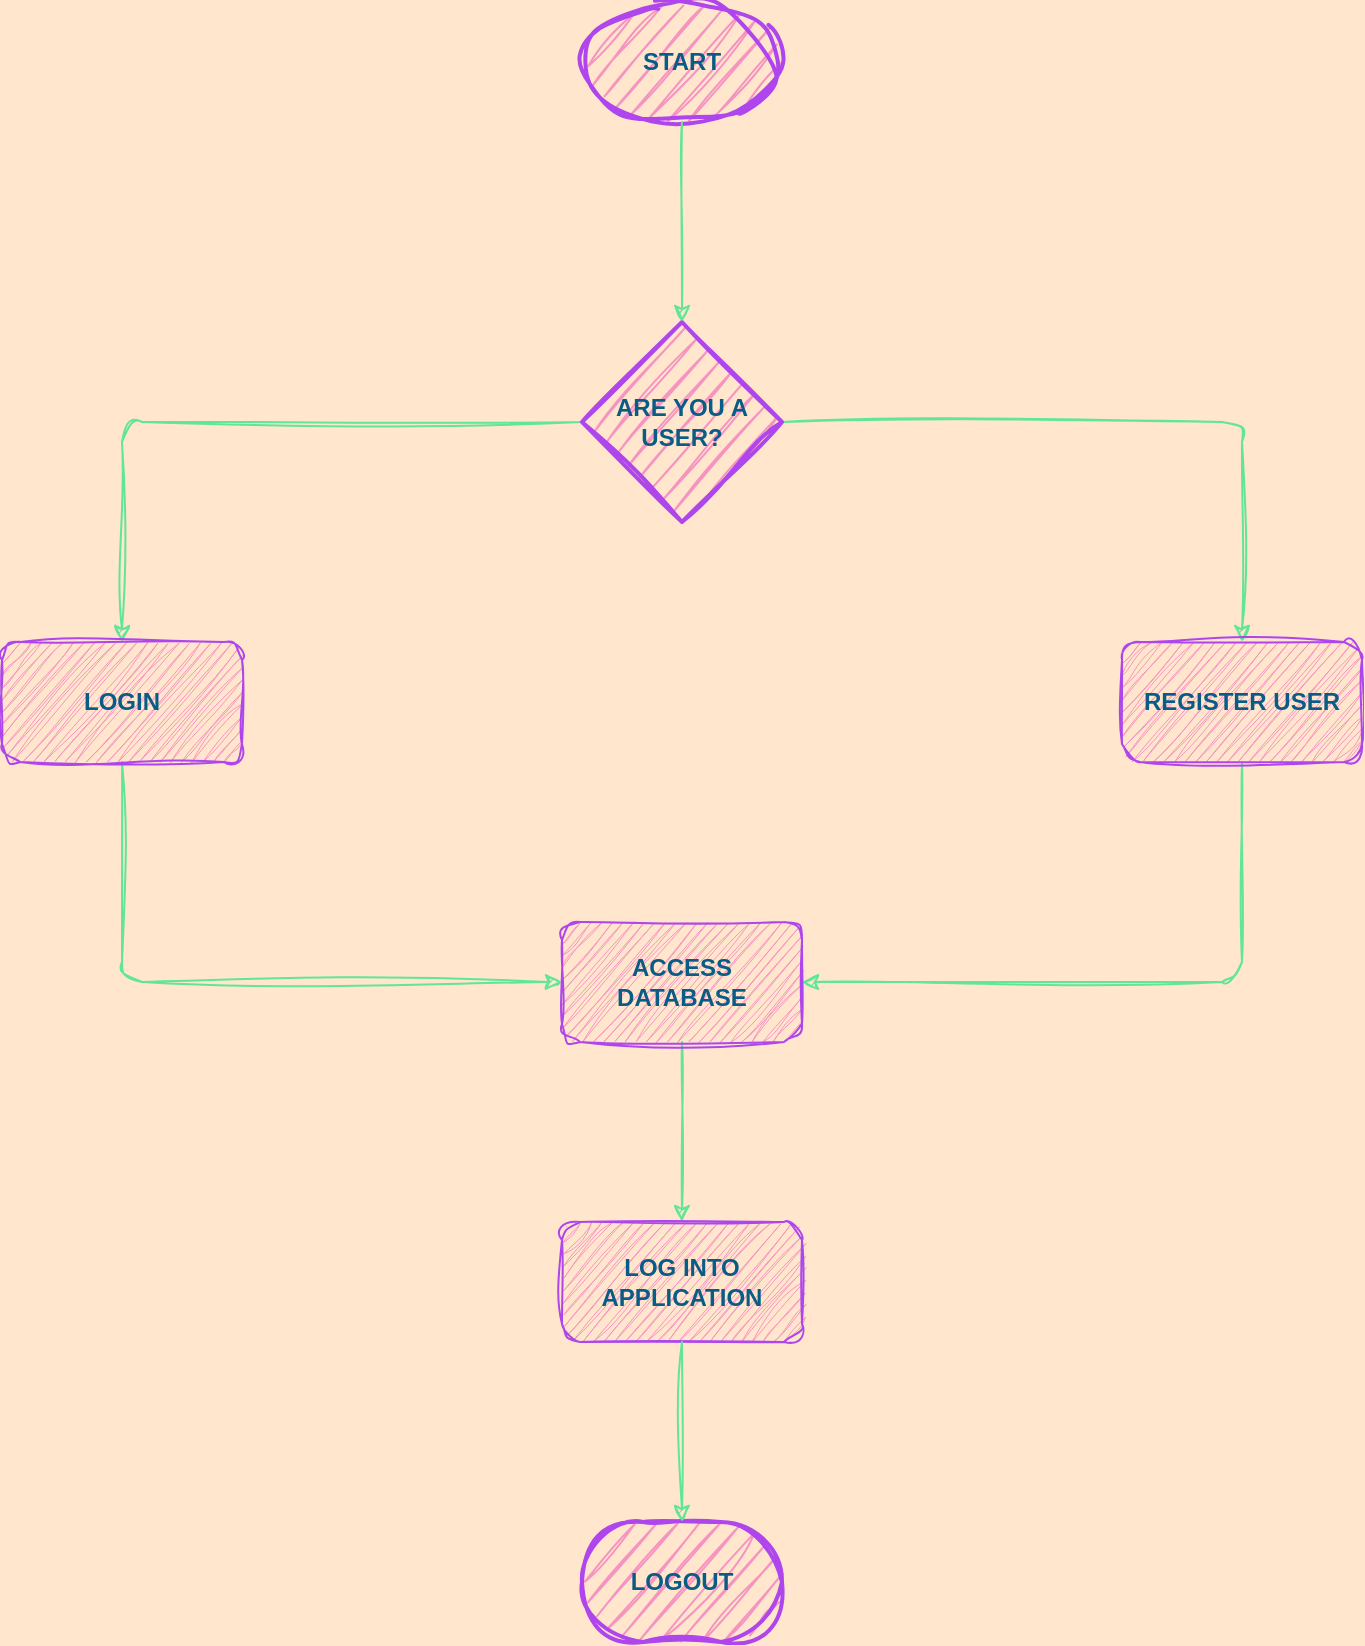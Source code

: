 <mxfile version="22.0.3" type="device" pages="2">
  <diagram name="Flow Diagram" id="a0GbZb3DKCXFi28Fs05z">
    <mxGraphModel dx="836" dy="586" grid="1" gridSize="10" guides="1" tooltips="1" connect="1" arrows="1" fold="1" page="1" pageScale="1" pageWidth="827" pageHeight="1169" background="#FFE6CC" math="0" shadow="0">
      <root>
        <mxCell id="0" />
        <mxCell id="1" parent="0" />
        <mxCell id="JLspe2YtJv0PtMzy74NI-10" style="edgeStyle=orthogonalEdgeStyle;rounded=1;orthogonalLoop=1;jettySize=auto;html=1;entryX=0.5;entryY=0;entryDx=0;entryDy=0;labelBackgroundColor=none;strokeColor=#60E696;fontColor=default;sketch=1;curveFitting=1;jiggle=2;" edge="1" parent="1" source="JLspe2YtJv0PtMzy74NI-2" target="JLspe2YtJv0PtMzy74NI-3">
          <mxGeometry relative="1" as="geometry" />
        </mxCell>
        <mxCell id="JLspe2YtJv0PtMzy74NI-11" style="edgeStyle=orthogonalEdgeStyle;rounded=1;orthogonalLoop=1;jettySize=auto;html=1;entryX=0.5;entryY=0;entryDx=0;entryDy=0;labelBackgroundColor=none;strokeColor=#60E696;fontColor=default;sketch=1;curveFitting=1;jiggle=2;" edge="1" parent="1" source="JLspe2YtJv0PtMzy74NI-2" target="JLspe2YtJv0PtMzy74NI-4">
          <mxGeometry relative="1" as="geometry" />
        </mxCell>
        <mxCell id="JLspe2YtJv0PtMzy74NI-2" value="&lt;b&gt;ARE YOU A USER?&lt;/b&gt;" style="strokeWidth=2;html=1;shape=mxgraph.flowchart.decision;whiteSpace=wrap;labelBackgroundColor=none;fillColor=#F694C1;strokeColor=#AF45ED;fontColor=#095C86;rounded=1;sketch=1;curveFitting=1;jiggle=2;" vertex="1" parent="1">
          <mxGeometry x="350" y="200" width="100" height="100" as="geometry" />
        </mxCell>
        <mxCell id="JLspe2YtJv0PtMzy74NI-12" style="edgeStyle=orthogonalEdgeStyle;rounded=1;orthogonalLoop=1;jettySize=auto;html=1;entryX=0;entryY=0.5;entryDx=0;entryDy=0;exitX=0.5;exitY=1;exitDx=0;exitDy=0;labelBackgroundColor=none;strokeColor=#60E696;fontColor=default;sketch=1;curveFitting=1;jiggle=2;" edge="1" parent="1" source="JLspe2YtJv0PtMzy74NI-3" target="JLspe2YtJv0PtMzy74NI-5">
          <mxGeometry relative="1" as="geometry" />
        </mxCell>
        <mxCell id="JLspe2YtJv0PtMzy74NI-3" value="&lt;b&gt;LOGIN&lt;/b&gt;" style="rounded=1;whiteSpace=wrap;html=1;labelBackgroundColor=none;fillColor=#F694C1;strokeColor=#AF45ED;fontColor=#095C86;sketch=1;curveFitting=1;jiggle=2;" vertex="1" parent="1">
          <mxGeometry x="60" y="360" width="120" height="60" as="geometry" />
        </mxCell>
        <mxCell id="JLspe2YtJv0PtMzy74NI-13" style="edgeStyle=orthogonalEdgeStyle;rounded=1;orthogonalLoop=1;jettySize=auto;html=1;entryX=1;entryY=0.5;entryDx=0;entryDy=0;exitX=0.5;exitY=1;exitDx=0;exitDy=0;labelBackgroundColor=none;strokeColor=#60E696;fontColor=default;sketch=1;curveFitting=1;jiggle=2;" edge="1" parent="1" source="JLspe2YtJv0PtMzy74NI-4" target="JLspe2YtJv0PtMzy74NI-5">
          <mxGeometry relative="1" as="geometry" />
        </mxCell>
        <mxCell id="JLspe2YtJv0PtMzy74NI-4" value="&lt;b&gt;REGISTER USER&lt;/b&gt;" style="rounded=1;whiteSpace=wrap;html=1;labelBackgroundColor=none;fillColor=#F694C1;strokeColor=#AF45ED;fontColor=#095C86;sketch=1;curveFitting=1;jiggle=2;" vertex="1" parent="1">
          <mxGeometry x="620" y="360" width="120" height="60" as="geometry" />
        </mxCell>
        <mxCell id="JLspe2YtJv0PtMzy74NI-14" style="edgeStyle=orthogonalEdgeStyle;rounded=1;orthogonalLoop=1;jettySize=auto;html=1;entryX=0.5;entryY=0;entryDx=0;entryDy=0;labelBackgroundColor=none;strokeColor=#60E696;fontColor=default;sketch=1;curveFitting=1;jiggle=2;" edge="1" parent="1" source="JLspe2YtJv0PtMzy74NI-5" target="JLspe2YtJv0PtMzy74NI-6">
          <mxGeometry relative="1" as="geometry" />
        </mxCell>
        <mxCell id="JLspe2YtJv0PtMzy74NI-5" value="&lt;b&gt;ACCESS DATABASE&lt;/b&gt;" style="rounded=1;whiteSpace=wrap;html=1;labelBackgroundColor=none;fillColor=#F694C1;strokeColor=#AF45ED;fontColor=#095C86;sketch=1;curveFitting=1;jiggle=2;" vertex="1" parent="1">
          <mxGeometry x="340" y="500" width="120" height="60" as="geometry" />
        </mxCell>
        <mxCell id="JLspe2YtJv0PtMzy74NI-6" value="&lt;b&gt;LOG INTO APPLICATION&lt;/b&gt;" style="rounded=1;whiteSpace=wrap;html=1;labelBackgroundColor=none;fillColor=#F694C1;strokeColor=#AF45ED;fontColor=#095C86;sketch=1;curveFitting=1;jiggle=2;" vertex="1" parent="1">
          <mxGeometry x="340" y="650" width="120" height="60" as="geometry" />
        </mxCell>
        <mxCell id="JLspe2YtJv0PtMzy74NI-7" value="&lt;b&gt;START&lt;/b&gt;" style="strokeWidth=2;html=1;shape=mxgraph.flowchart.start_1;whiteSpace=wrap;labelBackgroundColor=none;fillColor=#F694C1;strokeColor=#AF45ED;fontColor=#095C86;rounded=1;sketch=1;curveFitting=1;jiggle=2;" vertex="1" parent="1">
          <mxGeometry x="350" y="40" width="100" height="60" as="geometry" />
        </mxCell>
        <mxCell id="JLspe2YtJv0PtMzy74NI-8" value="&lt;b&gt;LOGOUT&lt;/b&gt;" style="strokeWidth=2;html=1;shape=mxgraph.flowchart.terminator;whiteSpace=wrap;labelBackgroundColor=none;fillColor=#F694C1;strokeColor=#AF45ED;fontColor=#095C86;rounded=1;sketch=1;curveFitting=1;jiggle=2;" vertex="1" parent="1">
          <mxGeometry x="350" y="800" width="100" height="60" as="geometry" />
        </mxCell>
        <mxCell id="JLspe2YtJv0PtMzy74NI-9" style="edgeStyle=orthogonalEdgeStyle;rounded=1;orthogonalLoop=1;jettySize=auto;html=1;entryX=0.5;entryY=0;entryDx=0;entryDy=0;entryPerimeter=0;labelBackgroundColor=none;strokeColor=#60E696;fontColor=default;sketch=1;curveFitting=1;jiggle=2;" edge="1" parent="1" source="JLspe2YtJv0PtMzy74NI-7" target="JLspe2YtJv0PtMzy74NI-2">
          <mxGeometry relative="1" as="geometry" />
        </mxCell>
        <mxCell id="JLspe2YtJv0PtMzy74NI-15" style="edgeStyle=orthogonalEdgeStyle;rounded=1;orthogonalLoop=1;jettySize=auto;html=1;entryX=0.5;entryY=0;entryDx=0;entryDy=0;entryPerimeter=0;labelBackgroundColor=none;strokeColor=#60E696;fontColor=default;sketch=1;curveFitting=1;jiggle=2;" edge="1" parent="1" source="JLspe2YtJv0PtMzy74NI-6" target="JLspe2YtJv0PtMzy74NI-8">
          <mxGeometry relative="1" as="geometry" />
        </mxCell>
      </root>
    </mxGraphModel>
  </diagram>
  <diagram id="_Yv9E4FtxStGPUcQKLlV" name="Sequence Diagram">
    <mxGraphModel dx="1588" dy="1114" grid="1" gridSize="10" guides="1" tooltips="1" connect="1" arrows="1" fold="1" page="1" pageScale="1" pageWidth="1169" pageHeight="827" background="#FFE6CC" math="0" shadow="0">
      <root>
        <mxCell id="0" />
        <mxCell id="1" parent="0" />
        <mxCell id="DnQKXCu1JtyCXO_7YjPu-8" value="USER" style="shape=umlLifeline;perimeter=lifelinePerimeter;whiteSpace=wrap;html=1;container=1;dropTarget=0;collapsible=0;recursiveResize=0;outlineConnect=0;portConstraint=eastwest;newEdgeStyle={&quot;curved&quot;:0,&quot;rounded&quot;:0};participant=umlActor;labelPosition=center;verticalLabelPosition=top;align=center;verticalAlign=bottom;labelBackgroundColor=none;fillColor=#F694C1;strokeColor=#AF45ED;fontColor=#095C86;rounded=1;sketch=1;curveFitting=1;jiggle=2;" vertex="1" parent="1">
          <mxGeometry x="130" y="105" width="20" height="626" as="geometry" />
        </mxCell>
        <mxCell id="DnQKXCu1JtyCXO_7YjPu-15" value="" style="html=1;points=[[0,0,0,0,5],[0,1,0,0,-5],[1,0,0,0,5],[1,1,0,0,-5]];perimeter=orthogonalPerimeter;outlineConnect=0;targetShapes=umlLifeline;portConstraint=eastwest;newEdgeStyle={&quot;curved&quot;:0,&quot;rounded&quot;:0};labelBackgroundColor=none;fillColor=#F694C1;strokeColor=#AF45ED;fontColor=#095C86;rounded=1;sketch=1;curveFitting=1;jiggle=2;" vertex="1" parent="DnQKXCu1JtyCXO_7YjPu-8">
          <mxGeometry x="5" y="40" width="10" height="550" as="geometry" />
        </mxCell>
        <mxCell id="DnQKXCu1JtyCXO_7YjPu-9" value="React Frontend Interface" style="shape=umlLifeline;perimeter=lifelinePerimeter;whiteSpace=wrap;html=1;container=1;dropTarget=0;collapsible=0;recursiveResize=0;outlineConnect=0;portConstraint=eastwest;newEdgeStyle={&quot;curved&quot;:0,&quot;rounded&quot;:0};labelBackgroundColor=none;fillColor=#F694C1;strokeColor=#AF45ED;fontColor=#095C86;rounded=1;sketch=1;curveFitting=1;jiggle=2;" vertex="1" parent="1">
          <mxGeometry x="220" y="96" width="110" height="635" as="geometry" />
        </mxCell>
        <mxCell id="DnQKXCu1JtyCXO_7YjPu-16" value="" style="html=1;points=[[0,0,0,0,5],[0,1,0,0,-5],[1,0,0,0,5],[1,1,0,0,-5]];perimeter=orthogonalPerimeter;outlineConnect=0;targetShapes=umlLifeline;portConstraint=eastwest;newEdgeStyle={&quot;curved&quot;:0,&quot;rounded&quot;:0};labelBackgroundColor=none;fillColor=#F694C1;strokeColor=#AF45ED;fontColor=#095C86;rounded=1;sketch=1;curveFitting=1;jiggle=2;" vertex="1" parent="DnQKXCu1JtyCXO_7YjPu-9">
          <mxGeometry x="50" y="49" width="10" height="551" as="geometry" />
        </mxCell>
        <mxCell id="DnQKXCu1JtyCXO_7YjPu-10" value="Django Backend" style="shape=umlLifeline;perimeter=lifelinePerimeter;whiteSpace=wrap;html=1;container=1;dropTarget=0;collapsible=0;recursiveResize=0;outlineConnect=0;portConstraint=eastwest;newEdgeStyle={&quot;curved&quot;:0,&quot;rounded&quot;:0};labelBackgroundColor=none;fillColor=#F694C1;strokeColor=#AF45ED;fontColor=#095C86;rounded=1;sketch=1;curveFitting=1;jiggle=2;" vertex="1" parent="1">
          <mxGeometry x="400" y="96" width="110" height="635" as="geometry" />
        </mxCell>
        <mxCell id="DnQKXCu1JtyCXO_7YjPu-17" value="" style="html=1;points=[[0,0,0,0,5],[0,1,0,0,-5],[1,0,0,0,5],[1,1,0,0,-5]];perimeter=orthogonalPerimeter;outlineConnect=0;targetShapes=umlLifeline;portConstraint=eastwest;newEdgeStyle={&quot;curved&quot;:0,&quot;rounded&quot;:0};labelBackgroundColor=none;fillColor=#F694C1;strokeColor=#AF45ED;fontColor=#095C86;rounded=1;sketch=1;curveFitting=1;jiggle=2;" vertex="1" parent="DnQKXCu1JtyCXO_7YjPu-10">
          <mxGeometry x="50" y="49" width="10" height="551" as="geometry" />
        </mxCell>
        <mxCell id="DnQKXCu1JtyCXO_7YjPu-11" value="PostgreSQL Database" style="shape=umlLifeline;perimeter=lifelinePerimeter;whiteSpace=wrap;html=1;container=1;dropTarget=0;collapsible=0;recursiveResize=0;outlineConnect=0;portConstraint=eastwest;newEdgeStyle={&quot;curved&quot;:0,&quot;rounded&quot;:0};labelBackgroundColor=none;fillColor=#F694C1;strokeColor=#AF45ED;fontColor=#095C86;rounded=1;sketch=1;curveFitting=1;jiggle=2;" vertex="1" parent="1">
          <mxGeometry x="574.5" y="96" width="110" height="635" as="geometry" />
        </mxCell>
        <mxCell id="DnQKXCu1JtyCXO_7YjPu-18" value="" style="html=1;points=[[0,0,0,0,5],[0,1,0,0,-5],[1,0,0,0,5],[1,1,0,0,-5]];perimeter=orthogonalPerimeter;outlineConnect=0;targetShapes=umlLifeline;portConstraint=eastwest;newEdgeStyle={&quot;curved&quot;:0,&quot;rounded&quot;:0};labelBackgroundColor=none;fillColor=#F694C1;strokeColor=#AF45ED;fontColor=#095C86;rounded=1;sketch=1;curveFitting=1;jiggle=2;" vertex="1" parent="DnQKXCu1JtyCXO_7YjPu-11">
          <mxGeometry x="50.5" y="180" width="10" height="80" as="geometry" />
        </mxCell>
        <mxCell id="DnQKXCu1JtyCXO_7YjPu-33" value="Update Database" style="html=1;align=left;spacingLeft=2;endArrow=block;rounded=1;edgeStyle=orthogonalEdgeStyle;curved=0;rounded=0;labelBackgroundColor=none;strokeColor=#60E696;fontColor=default;sketch=1;curveFitting=1;jiggle=2;" edge="1" target="DnQKXCu1JtyCXO_7YjPu-18" parent="DnQKXCu1JtyCXO_7YjPu-11" source="DnQKXCu1JtyCXO_7YjPu-18">
          <mxGeometry relative="1" as="geometry">
            <mxPoint x="75.5" y="205" as="sourcePoint" />
            <Array as="points">
              <mxPoint x="86" y="205" />
              <mxPoint x="86" y="235" />
            </Array>
            <mxPoint x="75.5" y="235" as="targetPoint" />
          </mxGeometry>
        </mxCell>
        <mxCell id="DnQKXCu1JtyCXO_7YjPu-43" value="" style="html=1;points=[[0,0,0,0,5],[0,1,0,0,-5],[1,0,0,0,5],[1,1,0,0,-5]];perimeter=orthogonalPerimeter;outlineConnect=0;targetShapes=umlLifeline;portConstraint=eastwest;newEdgeStyle={&quot;curved&quot;:0,&quot;rounded&quot;:0};labelBackgroundColor=none;fillColor=#F694C1;strokeColor=#AF45ED;fontColor=#095C86;rounded=1;sketch=1;curveFitting=1;jiggle=2;" vertex="1" parent="DnQKXCu1JtyCXO_7YjPu-11">
          <mxGeometry x="50.5" y="395" width="10" height="125" as="geometry" />
        </mxCell>
        <mxCell id="DnQKXCu1JtyCXO_7YjPu-45" value="Update Database" style="html=1;align=left;spacingLeft=2;endArrow=block;rounded=1;edgeStyle=orthogonalEdgeStyle;curved=0;rounded=0;labelBackgroundColor=none;strokeColor=#60E696;fontColor=default;sketch=1;curveFitting=1;jiggle=2;" edge="1" parent="DnQKXCu1JtyCXO_7YjPu-11" source="DnQKXCu1JtyCXO_7YjPu-43" target="DnQKXCu1JtyCXO_7YjPu-43">
          <mxGeometry relative="1" as="geometry">
            <mxPoint x="65.5" y="435" as="sourcePoint" />
            <Array as="points">
              <mxPoint x="90.5" y="435" />
              <mxPoint x="90.5" y="465" />
            </Array>
            <mxPoint x="65.5" y="465" as="targetPoint" />
          </mxGeometry>
        </mxCell>
        <mxCell id="DnQKXCu1JtyCXO_7YjPu-12" value="MS Azure OCR API" style="shape=umlLifeline;perimeter=lifelinePerimeter;whiteSpace=wrap;html=1;container=1;dropTarget=0;collapsible=0;recursiveResize=0;outlineConnect=0;portConstraint=eastwest;newEdgeStyle={&quot;curved&quot;:0,&quot;rounded&quot;:0};labelBackgroundColor=none;fillColor=#F694C1;strokeColor=#AF45ED;fontColor=#095C86;rounded=1;sketch=1;curveFitting=1;jiggle=2;" vertex="1" parent="1">
          <mxGeometry x="750" y="96" width="110" height="635" as="geometry" />
        </mxCell>
        <mxCell id="DnQKXCu1JtyCXO_7YjPu-19" value="" style="html=1;points=[[0,0,0,0,5],[0,1,0,0,-5],[1,0,0,0,5],[1,1,0,0,-5]];perimeter=orthogonalPerimeter;outlineConnect=0;targetShapes=umlLifeline;portConstraint=eastwest;newEdgeStyle={&quot;curved&quot;:0,&quot;rounded&quot;:0};labelBackgroundColor=none;fillColor=#F694C1;strokeColor=#AF45ED;fontColor=#095C86;rounded=1;sketch=1;curveFitting=1;jiggle=2;" vertex="1" parent="DnQKXCu1JtyCXO_7YjPu-12">
          <mxGeometry x="50" y="80" width="10" height="70" as="geometry" />
        </mxCell>
        <mxCell id="DnQKXCu1JtyCXO_7YjPu-13" value="MS Azure Facial API" style="shape=umlLifeline;perimeter=lifelinePerimeter;whiteSpace=wrap;html=1;container=1;dropTarget=0;collapsible=0;recursiveResize=0;outlineConnect=0;portConstraint=eastwest;newEdgeStyle={&quot;curved&quot;:0,&quot;rounded&quot;:0};labelBackgroundColor=none;fillColor=#F694C1;strokeColor=#AF45ED;fontColor=#095C86;rounded=1;sketch=1;curveFitting=1;jiggle=2;" vertex="1" parent="1">
          <mxGeometry x="930" y="96" width="110" height="635" as="geometry" />
        </mxCell>
        <mxCell id="DnQKXCu1JtyCXO_7YjPu-20" value="" style="html=1;points=[[0,0,0,0,5],[0,1,0,0,-5],[1,0,0,0,5],[1,1,0,0,-5]];perimeter=orthogonalPerimeter;outlineConnect=0;targetShapes=umlLifeline;portConstraint=eastwest;newEdgeStyle={&quot;curved&quot;:0,&quot;rounded&quot;:0};labelBackgroundColor=none;fillColor=#F694C1;strokeColor=#AF45ED;fontColor=#095C86;rounded=1;sketch=1;curveFitting=1;jiggle=2;" vertex="1" parent="DnQKXCu1JtyCXO_7YjPu-13">
          <mxGeometry x="50" y="320" width="10" height="90" as="geometry" />
        </mxCell>
        <mxCell id="DnQKXCu1JtyCXO_7YjPu-21" value="Upload Passport Biopage" style="html=1;verticalAlign=bottom;endArrow=block;curved=0;rounded=1;labelBackgroundColor=none;strokeColor=#60E696;fontColor=default;sketch=1;curveFitting=1;jiggle=2;" edge="1" parent="1" source="DnQKXCu1JtyCXO_7YjPu-15">
          <mxGeometry width="80" relative="1" as="geometry">
            <mxPoint x="160" y="171" as="sourcePoint" />
            <mxPoint x="270" y="171" as="targetPoint" />
          </mxGeometry>
        </mxCell>
        <mxCell id="DnQKXCu1JtyCXO_7YjPu-22" value="Send Picture to App Backend" style="html=1;verticalAlign=bottom;endArrow=block;curved=0;rounded=1;labelBackgroundColor=none;strokeColor=#60E696;fontColor=default;sketch=1;curveFitting=1;jiggle=2;" edge="1" parent="1">
          <mxGeometry width="80" relative="1" as="geometry">
            <mxPoint x="280" y="181" as="sourcePoint" />
            <mxPoint x="450" y="181" as="targetPoint" />
          </mxGeometry>
        </mxCell>
        <mxCell id="DnQKXCu1JtyCXO_7YjPu-23" value="Send Picture to OCR API" style="html=1;verticalAlign=bottom;endArrow=block;curved=0;rounded=1;labelBackgroundColor=none;strokeColor=#60E696;fontColor=default;sketch=1;curveFitting=1;jiggle=2;" edge="1" parent="1">
          <mxGeometry x="-0.526" width="80" relative="1" as="geometry">
            <mxPoint x="459.5" y="191" as="sourcePoint" />
            <mxPoint x="799.5" y="191" as="targetPoint" />
            <mxPoint as="offset" />
          </mxGeometry>
        </mxCell>
        <mxCell id="DnQKXCu1JtyCXO_7YjPu-25" value="Process Image" style="html=1;align=left;spacingLeft=2;endArrow=block;rounded=1;edgeStyle=orthogonalEdgeStyle;curved=0;rounded=0;labelBackgroundColor=none;strokeColor=#60E696;fontColor=default;sketch=1;curveFitting=1;jiggle=2;" edge="1" target="DnQKXCu1JtyCXO_7YjPu-19" parent="1">
          <mxGeometry relative="1" as="geometry">
            <mxPoint x="810" y="191" as="sourcePoint" />
            <Array as="points">
              <mxPoint x="840" y="191" />
              <mxPoint x="840" y="221" />
            </Array>
            <mxPoint x="815" y="221" as="targetPoint" />
          </mxGeometry>
        </mxCell>
        <mxCell id="DnQKXCu1JtyCXO_7YjPu-26" value="Return Information read from Picture" style="html=1;verticalAlign=bottom;endArrow=open;dashed=1;endSize=8;curved=0;rounded=1;labelBackgroundColor=none;strokeColor=#60E696;fontColor=default;sketch=1;curveFitting=1;jiggle=2;" edge="1" parent="1">
          <mxGeometry x="-0.415" relative="1" as="geometry">
            <mxPoint x="799.5" y="221" as="sourcePoint" />
            <mxPoint x="459.5" y="221" as="targetPoint" />
            <mxPoint as="offset" />
          </mxGeometry>
        </mxCell>
        <mxCell id="DnQKXCu1JtyCXO_7YjPu-27" value="Return User Information for&lt;br&gt;&amp;nbsp;Confirmation" style="html=1;verticalAlign=bottom;endArrow=open;dashed=1;endSize=8;curved=0;rounded=1;labelBackgroundColor=none;strokeColor=#60E696;fontColor=default;sketch=1;curveFitting=1;jiggle=2;" edge="1" parent="1">
          <mxGeometry relative="1" as="geometry">
            <mxPoint x="450" y="231" as="sourcePoint" />
            <mxPoint x="280" y="231" as="targetPoint" />
          </mxGeometry>
        </mxCell>
        <mxCell id="DnQKXCu1JtyCXO_7YjPu-28" value="Confirm Information" style="html=1;verticalAlign=bottom;endArrow=open;dashed=1;endSize=8;curved=0;rounded=1;labelBackgroundColor=none;strokeColor=#60E696;fontColor=default;sketch=1;curveFitting=1;jiggle=2;" edge="1" parent="1">
          <mxGeometry relative="1" as="geometry">
            <mxPoint x="270" y="241" as="sourcePoint" />
            <mxPoint x="145" y="241" as="targetPoint" />
          </mxGeometry>
        </mxCell>
        <mxCell id="DnQKXCu1JtyCXO_7YjPu-29" value="Information Confirmed" style="html=1;verticalAlign=bottom;endArrow=block;curved=0;rounded=1;labelBackgroundColor=none;strokeColor=#60E696;fontColor=default;sketch=1;curveFitting=1;jiggle=2;" edge="1" parent="1">
          <mxGeometry width="80" relative="1" as="geometry">
            <mxPoint x="145" y="271" as="sourcePoint" />
            <mxPoint x="270" y="271" as="targetPoint" />
          </mxGeometry>
        </mxCell>
        <mxCell id="DnQKXCu1JtyCXO_7YjPu-30" value="Send User Information" style="html=1;verticalAlign=bottom;endArrow=block;curved=0;rounded=1;labelBackgroundColor=none;strokeColor=#60E696;fontColor=default;sketch=1;curveFitting=1;jiggle=2;" edge="1" parent="1" target="DnQKXCu1JtyCXO_7YjPu-17">
          <mxGeometry width="80" relative="1" as="geometry">
            <mxPoint x="280" y="281" as="sourcePoint" />
            <mxPoint x="360" y="281" as="targetPoint" />
          </mxGeometry>
        </mxCell>
        <mxCell id="DnQKXCu1JtyCXO_7YjPu-31" value="Save User Informaton" style="html=1;verticalAlign=bottom;endArrow=block;curved=0;rounded=1;labelBackgroundColor=none;strokeColor=#60E696;fontColor=default;sketch=1;curveFitting=1;jiggle=2;" edge="1" parent="1" target="DnQKXCu1JtyCXO_7YjPu-18">
          <mxGeometry width="80" relative="1" as="geometry">
            <mxPoint x="460" y="291" as="sourcePoint" />
            <mxPoint x="540" y="291" as="targetPoint" />
          </mxGeometry>
        </mxCell>
        <mxCell id="DnQKXCu1JtyCXO_7YjPu-34" value="Confirm Database Update" style="html=1;verticalAlign=bottom;endArrow=open;dashed=1;endSize=8;curved=0;rounded=1;labelBackgroundColor=none;strokeColor=#60E696;fontColor=default;sketch=1;curveFitting=1;jiggle=2;" edge="1" parent="1">
          <mxGeometry relative="1" as="geometry">
            <mxPoint x="625" y="331" as="sourcePoint" />
            <mxPoint x="460" y="331" as="targetPoint" />
          </mxGeometry>
        </mxCell>
        <mxCell id="DnQKXCu1JtyCXO_7YjPu-35" value="Confirm User Creation" style="html=1;verticalAlign=bottom;endArrow=open;dashed=1;endSize=8;curved=0;rounded=1;labelBackgroundColor=none;strokeColor=#60E696;fontColor=default;sketch=1;curveFitting=1;jiggle=2;" edge="1" parent="1">
          <mxGeometry relative="1" as="geometry">
            <mxPoint x="450" y="341" as="sourcePoint" />
            <mxPoint x="280" y="341" as="targetPoint" />
          </mxGeometry>
        </mxCell>
        <mxCell id="DnQKXCu1JtyCXO_7YjPu-36" value="Redirect User Into App" style="html=1;verticalAlign=bottom;endArrow=open;dashed=1;endSize=8;curved=0;rounded=1;labelBackgroundColor=none;strokeColor=#60E696;fontColor=default;sketch=1;curveFitting=1;jiggle=2;" edge="1" parent="1" target="DnQKXCu1JtyCXO_7YjPu-15">
          <mxGeometry relative="1" as="geometry">
            <mxPoint x="270" y="351" as="sourcePoint" />
            <mxPoint x="190" y="351" as="targetPoint" />
          </mxGeometry>
        </mxCell>
        <mxCell id="DnQKXCu1JtyCXO_7YjPu-37" value="Upload Selfie" style="html=1;verticalAlign=bottom;endArrow=block;curved=0;rounded=1;labelBackgroundColor=none;strokeColor=#60E696;fontColor=default;sketch=1;curveFitting=1;jiggle=2;" edge="1" parent="1">
          <mxGeometry width="80" relative="1" as="geometry">
            <mxPoint x="145" y="391" as="sourcePoint" />
            <mxPoint x="270" y="391" as="targetPoint" />
          </mxGeometry>
        </mxCell>
        <mxCell id="DnQKXCu1JtyCXO_7YjPu-38" value="Send Selfie to Backend" style="html=1;verticalAlign=bottom;endArrow=block;curved=0;rounded=1;labelBackgroundColor=none;strokeColor=#60E696;fontColor=default;sketch=1;curveFitting=1;jiggle=2;" edge="1" parent="1">
          <mxGeometry width="80" relative="1" as="geometry">
            <mxPoint x="280" y="411" as="sourcePoint" />
            <mxPoint x="450" y="411" as="targetPoint" />
          </mxGeometry>
        </mxCell>
        <mxCell id="DnQKXCu1JtyCXO_7YjPu-39" value="Send Selfie to Face API" style="html=1;verticalAlign=bottom;endArrow=block;curved=0;rounded=1;labelBackgroundColor=none;strokeColor=#60E696;fontColor=default;sketch=1;curveFitting=1;jiggle=2;" edge="1" parent="1" target="DnQKXCu1JtyCXO_7YjPu-20">
          <mxGeometry width="80" relative="1" as="geometry">
            <mxPoint x="460" y="431" as="sourcePoint" />
            <mxPoint x="625" y="431" as="targetPoint" />
          </mxGeometry>
        </mxCell>
        <mxCell id="DnQKXCu1JtyCXO_7YjPu-41" value="Verify Image" style="html=1;align=left;spacingLeft=2;endArrow=block;rounded=1;edgeStyle=orthogonalEdgeStyle;curved=0;rounded=0;labelBackgroundColor=none;strokeColor=#60E696;fontColor=default;sketch=1;curveFitting=1;jiggle=2;" edge="1" parent="1">
          <mxGeometry relative="1" as="geometry">
            <mxPoint x="990" y="438.5" as="sourcePoint" />
            <Array as="points">
              <mxPoint x="1015" y="438.5" />
              <mxPoint x="1015" y="468.5" />
            </Array>
            <mxPoint x="990" y="468.5" as="targetPoint" />
          </mxGeometry>
        </mxCell>
        <mxCell id="DnQKXCu1JtyCXO_7YjPu-42" value="Return True/False for Image Matching" style="html=1;verticalAlign=bottom;endArrow=open;dashed=1;endSize=8;curved=0;rounded=1;labelBackgroundColor=none;strokeColor=#60E696;fontColor=default;sketch=1;curveFitting=1;jiggle=2;" edge="1" parent="1" target="DnQKXCu1JtyCXO_7YjPu-17">
          <mxGeometry relative="1" as="geometry">
            <mxPoint x="980" y="481" as="sourcePoint" />
            <mxPoint x="900" y="481" as="targetPoint" />
          </mxGeometry>
        </mxCell>
        <mxCell id="DnQKXCu1JtyCXO_7YjPu-44" value="Save User Image" style="html=1;verticalAlign=bottom;endArrow=block;curved=0;rounded=1;labelBackgroundColor=none;strokeColor=#60E696;fontColor=default;sketch=1;curveFitting=1;jiggle=2;" edge="1" parent="1" target="DnQKXCu1JtyCXO_7YjPu-43">
          <mxGeometry width="80" relative="1" as="geometry">
            <mxPoint x="460" y="521" as="sourcePoint" />
            <mxPoint x="540" y="521" as="targetPoint" />
          </mxGeometry>
        </mxCell>
        <mxCell id="DnQKXCu1JtyCXO_7YjPu-46" value="Confirm Database Update" style="html=1;verticalAlign=bottom;endArrow=open;dashed=1;endSize=8;curved=0;rounded=1;labelBackgroundColor=none;strokeColor=#60E696;fontColor=default;sketch=1;curveFitting=1;jiggle=2;" edge="1" parent="1">
          <mxGeometry relative="1" as="geometry">
            <mxPoint x="625" y="581" as="sourcePoint" />
            <mxPoint x="460" y="581" as="targetPoint" />
          </mxGeometry>
        </mxCell>
        <mxCell id="DnQKXCu1JtyCXO_7YjPu-47" value="Confirm image has been saved" style="html=1;verticalAlign=bottom;endArrow=open;dashed=1;endSize=8;curved=0;rounded=1;labelBackgroundColor=none;strokeColor=#60E696;fontColor=default;sketch=1;curveFitting=1;jiggle=2;" edge="1" parent="1">
          <mxGeometry relative="1" as="geometry">
            <mxPoint x="450" y="611" as="sourcePoint" />
            <mxPoint x="280" y="611" as="targetPoint" />
          </mxGeometry>
        </mxCell>
        <mxCell id="DnQKXCu1JtyCXO_7YjPu-48" value="Confirm User&lt;br&gt;Verification" style="html=1;verticalAlign=bottom;endArrow=open;dashed=1;endSize=8;curved=0;rounded=1;labelBackgroundColor=none;strokeColor=#60E696;fontColor=default;sketch=1;curveFitting=1;jiggle=2;" edge="1" parent="1" target="DnQKXCu1JtyCXO_7YjPu-15">
          <mxGeometry relative="1" as="geometry">
            <mxPoint x="270" y="651" as="sourcePoint" />
            <mxPoint x="190" y="651" as="targetPoint" />
          </mxGeometry>
        </mxCell>
      </root>
    </mxGraphModel>
  </diagram>
</mxfile>
